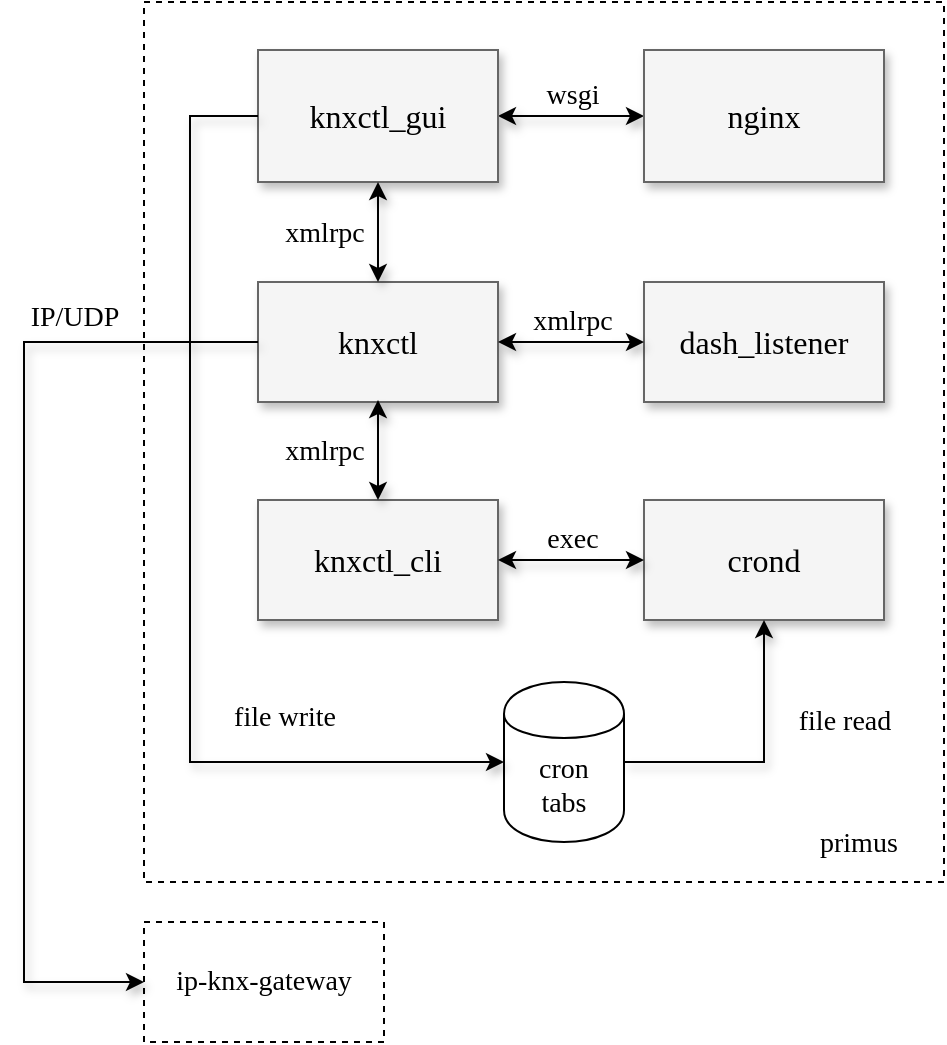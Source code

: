 <mxfile version="11.0.4" type="device"><diagram name="Page-1" id="90a13364-a465-7bf4-72fc-28e22215d7a0"><mxGraphModel dx="864" dy="541" grid="1" gridSize="10" guides="1" tooltips="1" connect="1" arrows="1" fold="1" page="1" pageScale="1.5" pageWidth="1169" pageHeight="826" background="#ffffff" math="0" shadow="0"><root><mxCell id="0" style=";html=1;"/><mxCell id="1" style=";html=1;" parent="0"/><mxCell id="CGABJBWFa2yyPoRo3nF2-20" value="" style="rounded=0;whiteSpace=wrap;html=1;fontFamily=Tahoma;fontSize=14;dashed=1;" vertex="1" parent="1"><mxGeometry x="540" y="420" width="400" height="440" as="geometry"/></mxCell><mxCell id="3a17f1ce550125da-20" style="edgeStyle=elbowEdgeStyle;rounded=0;html=1;startArrow=classic;startFill=1;jettySize=auto;orthogonalLoop=1;fontSize=16;elbow=vertical;entryX=0;entryY=0.5;entryDx=0;entryDy=0;exitX=1;exitY=0.5;exitDx=0;exitDy=0;shadow=1;fontFamily=Tahoma;" parent="1" source="3a17f1ce550125da-8" target="CGABJBWFa2yyPoRo3nF2-1" edge="1"><mxGeometry relative="1" as="geometry"><Array as="points"><mxPoint x="760" y="477"/></Array><mxPoint x="787" y="514" as="targetPoint"/></mxGeometry></mxCell><mxCell id="CGABJBWFa2yyPoRo3nF2-2" value="wsgi" style="text;html=1;resizable=0;points=[];align=center;verticalAlign=middle;labelBackgroundColor=#ffffff;fontFamily=Tahoma;fontSize=14;" vertex="1" connectable="0" parent="3a17f1ce550125da-20"><mxGeometry x="0.178" y="-37" relative="1" as="geometry"><mxPoint x="-6.5" y="-47" as="offset"/></mxGeometry></mxCell><mxCell id="3a17f1ce550125da-8" value="knxctl_gui" style="whiteSpace=wrap;html=1;shadow=1;fontSize=16;fillColor=#f5f5f5;strokeColor=#666666;fontFamily=Tahoma;" parent="1" vertex="1"><mxGeometry x="597" y="444" width="120" height="66" as="geometry"/></mxCell><mxCell id="3a17f1ce550125da-9" value="knxctl" style="whiteSpace=wrap;html=1;shadow=1;fontSize=16;fillColor=#f5f5f5;strokeColor=#666666;fontFamily=Tahoma;" parent="1" vertex="1"><mxGeometry x="597" y="560" width="120" height="60" as="geometry"/></mxCell><mxCell id="CGABJBWFa2yyPoRo3nF2-1" value="nginx" style="whiteSpace=wrap;html=1;shadow=1;fontSize=16;fillColor=#f5f5f5;strokeColor=#666666;fontFamily=Tahoma;" vertex="1" parent="1"><mxGeometry x="790" y="444" width="120" height="66" as="geometry"/></mxCell><mxCell id="CGABJBWFa2yyPoRo3nF2-3" style="edgeStyle=elbowEdgeStyle;rounded=0;html=1;startArrow=classic;startFill=1;jettySize=auto;orthogonalLoop=1;fontSize=16;elbow=vertical;entryX=0.5;entryY=0;entryDx=0;entryDy=0;exitX=0.5;exitY=1;exitDx=0;exitDy=0;shadow=1;fontFamily=Tahoma;" edge="1" parent="1" source="3a17f1ce550125da-8" target="3a17f1ce550125da-9"><mxGeometry relative="1" as="geometry"><Array as="points"><mxPoint x="670" y="530"/><mxPoint x="770" y="487"/></Array><mxPoint x="727" y="487" as="sourcePoint"/><mxPoint x="800" y="487" as="targetPoint"/></mxGeometry></mxCell><mxCell id="CGABJBWFa2yyPoRo3nF2-4" value="xmlrpc" style="text;html=1;resizable=0;points=[];align=center;verticalAlign=middle;labelBackgroundColor=#ffffff;fontFamily=Tahoma;fontSize=14;" vertex="1" connectable="0" parent="CGABJBWFa2yyPoRo3nF2-3"><mxGeometry x="0.178" y="-37" relative="1" as="geometry"><mxPoint x="10" y="-4" as="offset"/></mxGeometry></mxCell><mxCell id="CGABJBWFa2yyPoRo3nF2-5" value="knxctl_cli" style="whiteSpace=wrap;html=1;shadow=1;fontSize=16;fillColor=#f5f5f5;strokeColor=#666666;fontFamily=Tahoma;" vertex="1" parent="1"><mxGeometry x="597" y="669" width="120" height="60" as="geometry"/></mxCell><mxCell id="CGABJBWFa2yyPoRo3nF2-6" style="edgeStyle=elbowEdgeStyle;rounded=0;html=1;startArrow=classic;startFill=1;jettySize=auto;orthogonalLoop=1;fontSize=16;elbow=vertical;entryX=0.5;entryY=0;entryDx=0;entryDy=0;shadow=1;fontFamily=Tahoma;" edge="1" parent="1" target="CGABJBWFa2yyPoRo3nF2-5"><mxGeometry relative="1" as="geometry"><Array as="points"><mxPoint x="670" y="639"/><mxPoint x="770" y="596"/></Array><mxPoint x="657" y="619" as="sourcePoint"/><mxPoint x="800" y="596" as="targetPoint"/></mxGeometry></mxCell><mxCell id="CGABJBWFa2yyPoRo3nF2-7" value="xmlrpc" style="text;html=1;resizable=0;points=[];align=center;verticalAlign=middle;labelBackgroundColor=#ffffff;fontFamily=Tahoma;fontSize=14;" vertex="1" connectable="0" parent="CGABJBWFa2yyPoRo3nF2-6"><mxGeometry x="0.178" y="-37" relative="1" as="geometry"><mxPoint x="10" y="-4" as="offset"/></mxGeometry></mxCell><mxCell id="CGABJBWFa2yyPoRo3nF2-8" value="&lt;font style=&quot;font-size: 16px&quot;&gt;dash_listener&lt;/font&gt;" style="whiteSpace=wrap;html=1;shadow=1;fontSize=16;fillColor=#f5f5f5;strokeColor=#666666;fontFamily=Tahoma;" vertex="1" parent="1"><mxGeometry x="790" y="560" width="120" height="60" as="geometry"/></mxCell><mxCell id="CGABJBWFa2yyPoRo3nF2-9" value="crond" style="whiteSpace=wrap;html=1;shadow=1;fontSize=16;fillColor=#f5f5f5;strokeColor=#666666;fontFamily=Tahoma;" vertex="1" parent="1"><mxGeometry x="790" y="669" width="120" height="60" as="geometry"/></mxCell><mxCell id="CGABJBWFa2yyPoRo3nF2-12" value="cron&lt;br&gt;tabs" style="shape=cylinder;whiteSpace=wrap;html=1;boundedLbl=1;backgroundOutline=1;fontFamily=Tahoma;fontSize=14;" vertex="1" parent="1"><mxGeometry x="720" y="760" width="60" height="80" as="geometry"/></mxCell><mxCell id="CGABJBWFa2yyPoRo3nF2-13" style="edgeStyle=elbowEdgeStyle;rounded=0;html=1;startArrow=none;startFill=0;jettySize=auto;orthogonalLoop=1;fontSize=16;elbow=vertical;entryX=0.5;entryY=1;entryDx=0;entryDy=0;shadow=1;fontFamily=Tahoma;exitX=1;exitY=0.5;exitDx=0;exitDy=0;" edge="1" parent="1" source="CGABJBWFa2yyPoRo3nF2-12" target="CGABJBWFa2yyPoRo3nF2-9"><mxGeometry relative="1" as="geometry"><Array as="points"><mxPoint x="810" y="800"/><mxPoint x="973" y="606"/></Array><mxPoint x="860" y="629" as="sourcePoint"/><mxPoint x="860" y="679" as="targetPoint"/></mxGeometry></mxCell><mxCell id="CGABJBWFa2yyPoRo3nF2-14" value="file read" style="text;html=1;resizable=0;points=[];align=center;verticalAlign=middle;labelBackgroundColor=#ffffff;fontFamily=Tahoma;fontSize=14;" vertex="1" connectable="0" parent="CGABJBWFa2yyPoRo3nF2-13"><mxGeometry x="0.178" y="-37" relative="1" as="geometry"><mxPoint x="3" y="-7" as="offset"/></mxGeometry></mxCell><mxCell id="CGABJBWFa2yyPoRo3nF2-15" style="edgeStyle=elbowEdgeStyle;rounded=0;html=1;startArrow=none;startFill=0;jettySize=auto;orthogonalLoop=1;fontSize=16;elbow=vertical;entryX=0;entryY=0.5;entryDx=0;entryDy=0;shadow=1;fontFamily=Tahoma;exitX=0;exitY=0.5;exitDx=0;exitDy=0;" edge="1" parent="1" source="3a17f1ce550125da-8" target="CGABJBWFa2yyPoRo3nF2-12"><mxGeometry relative="1" as="geometry"><Array as="points"><mxPoint x="563" y="770"/><mxPoint x="663" y="727"/></Array><mxPoint x="550" y="750" as="sourcePoint"/><mxPoint x="550" y="800" as="targetPoint"/></mxGeometry></mxCell><mxCell id="CGABJBWFa2yyPoRo3nF2-16" value="file write" style="text;html=1;resizable=0;points=[];align=center;verticalAlign=middle;labelBackgroundColor=#ffffff;fontFamily=Tahoma;fontSize=14;" vertex="1" connectable="0" parent="CGABJBWFa2yyPoRo3nF2-15"><mxGeometry x="0.178" y="-37" relative="1" as="geometry"><mxPoint x="84" y="32" as="offset"/></mxGeometry></mxCell><mxCell id="CGABJBWFa2yyPoRo3nF2-18" style="edgeStyle=elbowEdgeStyle;rounded=0;html=1;startArrow=classic;startFill=1;jettySize=auto;orthogonalLoop=1;fontSize=16;elbow=vertical;entryX=0;entryY=0.5;entryDx=0;entryDy=0;shadow=1;fontFamily=Tahoma;exitX=1;exitY=0.5;exitDx=0;exitDy=0;" edge="1" parent="1" source="3a17f1ce550125da-9" target="CGABJBWFa2yyPoRo3nF2-8"><mxGeometry relative="1" as="geometry"><Array as="points"><mxPoint x="750" y="590"/><mxPoint x="873" y="607"/></Array><mxPoint x="760" y="630" as="sourcePoint"/><mxPoint x="760" y="680" as="targetPoint"/></mxGeometry></mxCell><mxCell id="CGABJBWFa2yyPoRo3nF2-19" value="xmlrpc" style="text;html=1;resizable=0;points=[];align=center;verticalAlign=middle;labelBackgroundColor=#ffffff;fontFamily=Tahoma;fontSize=14;" vertex="1" connectable="0" parent="CGABJBWFa2yyPoRo3nF2-18"><mxGeometry x="0.178" y="-37" relative="1" as="geometry"><mxPoint x="-6.5" y="-47" as="offset"/></mxGeometry></mxCell><mxCell id="CGABJBWFa2yyPoRo3nF2-21" value="primus" style="text;html=1;resizable=0;points=[];autosize=1;align=left;verticalAlign=top;spacingTop=-4;fontSize=14;fontFamily=Tahoma;" vertex="1" parent="1"><mxGeometry x="876" y="830" width="60" height="20" as="geometry"/></mxCell><mxCell id="CGABJBWFa2yyPoRo3nF2-22" value="ip-knx-gateway" style="rounded=0;whiteSpace=wrap;html=1;dashed=1;fontFamily=Tahoma;fontSize=14;" vertex="1" parent="1"><mxGeometry x="540" y="880" width="120" height="60" as="geometry"/></mxCell><mxCell id="CGABJBWFa2yyPoRo3nF2-23" style="edgeStyle=elbowEdgeStyle;rounded=0;html=1;startArrow=none;startFill=0;jettySize=auto;orthogonalLoop=1;fontSize=16;elbow=vertical;entryX=0;entryY=0.5;entryDx=0;entryDy=0;shadow=1;fontFamily=Tahoma;exitX=0;exitY=0.5;exitDx=0;exitDy=0;" edge="1" parent="1" source="3a17f1ce550125da-9" target="CGABJBWFa2yyPoRo3nF2-22"><mxGeometry relative="1" as="geometry"><Array as="points"><mxPoint x="480" y="720"/><mxPoint x="490" y="870"/><mxPoint x="460" y="700"/><mxPoint x="460" y="630"/><mxPoint x="396" y="860.5"/><mxPoint x="496" y="817.5"/></Array><mxPoint x="430" y="567.5" as="sourcePoint"/><mxPoint x="553" y="890.5" as="targetPoint"/></mxGeometry></mxCell><mxCell id="CGABJBWFa2yyPoRo3nF2-24" value="IP/UDP" style="text;html=1;resizable=0;points=[];align=center;verticalAlign=middle;labelBackgroundColor=#ffffff;fontFamily=Tahoma;fontSize=14;" vertex="1" connectable="0" parent="CGABJBWFa2yyPoRo3nF2-23"><mxGeometry x="0.178" y="-37" relative="1" as="geometry"><mxPoint x="62" y="-188" as="offset"/></mxGeometry></mxCell><mxCell id="CGABJBWFa2yyPoRo3nF2-25" style="edgeStyle=elbowEdgeStyle;rounded=0;html=1;startArrow=classic;startFill=1;jettySize=auto;orthogonalLoop=1;fontSize=16;elbow=vertical;shadow=1;fontFamily=Tahoma;entryX=0;entryY=0.5;entryDx=0;entryDy=0;exitX=1;exitY=0.5;exitDx=0;exitDy=0;" edge="1" parent="1" source="CGABJBWFa2yyPoRo3nF2-5" target="CGABJBWFa2yyPoRo3nF2-9"><mxGeometry relative="1" as="geometry"><Array as="points"><mxPoint x="750" y="699"/><mxPoint x="876" y="715"/></Array><mxPoint x="710" y="698" as="sourcePoint"/><mxPoint x="793" y="698" as="targetPoint"/></mxGeometry></mxCell><mxCell id="CGABJBWFa2yyPoRo3nF2-26" value="exec" style="text;html=1;resizable=0;points=[];align=center;verticalAlign=middle;labelBackgroundColor=#ffffff;fontFamily=Tahoma;fontSize=14;" vertex="1" connectable="0" parent="CGABJBWFa2yyPoRo3nF2-25"><mxGeometry x="0.178" y="-37" relative="1" as="geometry"><mxPoint x="-6.5" y="-47" as="offset"/></mxGeometry></mxCell></root></mxGraphModel></diagram></mxfile>